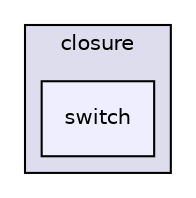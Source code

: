 digraph "libs/angular/angular-material-fileinput-master/bower_components/angular-material/modules/closure/switch" {
  compound=true
  node [ fontsize="10", fontname="Helvetica"];
  edge [ labelfontsize="10", labelfontname="Helvetica"];
  subgraph clusterdir_9508a65cdb91278c0406c0d6c7b30c42 {
    graph [ bgcolor="#ddddee", pencolor="black", label="closure" fontname="Helvetica", fontsize="10", URL="dir_9508a65cdb91278c0406c0d6c7b30c42.html"]
  dir_27184a3569585faf230208279609e2ef [shape=box, label="switch", style="filled", fillcolor="#eeeeff", pencolor="black", URL="dir_27184a3569585faf230208279609e2ef.html"];
  }
}
